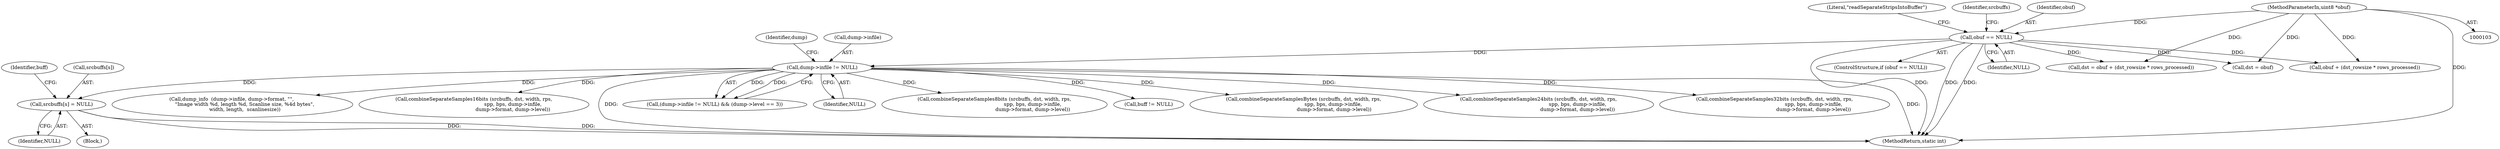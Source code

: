 digraph "0_libtiff_43c0b81a818640429317c80fea1e66771e85024b#diff-c8b4b355f9b5c06d585b23138e1c185f_1@array" {
"1000308" [label="(Call,srcbuffs[s] = NULL)"];
"1000250" [label="(Call,dump->infile != NULL)"];
"1000158" [label="(Call,obuf == NULL)"];
"1000105" [label="(MethodParameterIn,uint8 *obuf)"];
"1000249" [label="(Call,(dump->infile != NULL) && (dump->level == 3))"];
"1000307" [label="(Block,)"];
"1000479" [label="(Call,combineSeparateSamples8bits (srcbuffs, dst, width, rps,\n                                                 spp, bps, dump->infile,\n                                                 dump->format, dump->level))"];
"1000625" [label="(Call,buff != NULL)"];
"1000312" [label="(Identifier,NULL)"];
"1000632" [label="(MethodReturn,static int)"];
"1000308" [label="(Call,srcbuffs[s] = NULL)"];
"1000163" [label="(Literal,\"readSeparateStripsIntoBuffer\")"];
"1000157" [label="(ControlStructure,if (obuf == NULL))"];
"1000438" [label="(Call,obuf + (dst_rowsize * rows_processed))"];
"1000251" [label="(Call,dump->infile)"];
"1000451" [label="(Call,combineSeparateSamplesBytes (srcbuffs, dst, width, rps,\n                                       spp, bps, dump->infile, \n                                       dump->format, dump->level))"];
"1000527" [label="(Call,combineSeparateSamples24bits (srcbuffs, dst, width, rps,\n                                                  spp, bps, dump->infile,\n                                                  dump->format, dump->level))"];
"1000555" [label="(Call,combineSeparateSamples32bits (srcbuffs, dst, width, rps,\n                                                  spp, bps, dump->infile,\n                                                  dump->format, dump->level))"];
"1000254" [label="(Identifier,NULL)"];
"1000168" [label="(Identifier,srcbuffs)"];
"1000257" [label="(Identifier,dump)"];
"1000159" [label="(Identifier,obuf)"];
"1000158" [label="(Call,obuf == NULL)"];
"1000261" [label="(Call,dump_info  (dump->infile, dump->format, \"\", \n                \"Image width %d, length %d, Scanline size, %4d bytes\",\n                width, length,  scanlinesize))"];
"1000245" [label="(Call,dst = obuf)"];
"1000250" [label="(Call,dump->infile != NULL)"];
"1000160" [label="(Identifier,NULL)"];
"1000436" [label="(Call,dst = obuf + (dst_rowsize * rows_processed))"];
"1000309" [label="(Call,srcbuffs[s])"];
"1000314" [label="(Identifier,buff)"];
"1000105" [label="(MethodParameterIn,uint8 *obuf)"];
"1000503" [label="(Call,combineSeparateSamples16bits (srcbuffs, dst, width, rps,\n                                                  spp, bps, dump->infile,\n                                                  dump->format, dump->level))"];
"1000308" -> "1000307"  [label="AST: "];
"1000308" -> "1000312"  [label="CFG: "];
"1000309" -> "1000308"  [label="AST: "];
"1000312" -> "1000308"  [label="AST: "];
"1000314" -> "1000308"  [label="CFG: "];
"1000308" -> "1000632"  [label="DDG: "];
"1000308" -> "1000632"  [label="DDG: "];
"1000250" -> "1000308"  [label="DDG: "];
"1000250" -> "1000249"  [label="AST: "];
"1000250" -> "1000254"  [label="CFG: "];
"1000251" -> "1000250"  [label="AST: "];
"1000254" -> "1000250"  [label="AST: "];
"1000257" -> "1000250"  [label="CFG: "];
"1000249" -> "1000250"  [label="CFG: "];
"1000250" -> "1000632"  [label="DDG: "];
"1000250" -> "1000632"  [label="DDG: "];
"1000250" -> "1000249"  [label="DDG: "];
"1000250" -> "1000249"  [label="DDG: "];
"1000158" -> "1000250"  [label="DDG: "];
"1000250" -> "1000261"  [label="DDG: "];
"1000250" -> "1000451"  [label="DDG: "];
"1000250" -> "1000479"  [label="DDG: "];
"1000250" -> "1000503"  [label="DDG: "];
"1000250" -> "1000527"  [label="DDG: "];
"1000250" -> "1000555"  [label="DDG: "];
"1000250" -> "1000625"  [label="DDG: "];
"1000158" -> "1000157"  [label="AST: "];
"1000158" -> "1000160"  [label="CFG: "];
"1000159" -> "1000158"  [label="AST: "];
"1000160" -> "1000158"  [label="AST: "];
"1000163" -> "1000158"  [label="CFG: "];
"1000168" -> "1000158"  [label="CFG: "];
"1000158" -> "1000632"  [label="DDG: "];
"1000158" -> "1000632"  [label="DDG: "];
"1000158" -> "1000632"  [label="DDG: "];
"1000105" -> "1000158"  [label="DDG: "];
"1000158" -> "1000245"  [label="DDG: "];
"1000158" -> "1000436"  [label="DDG: "];
"1000158" -> "1000438"  [label="DDG: "];
"1000105" -> "1000103"  [label="AST: "];
"1000105" -> "1000632"  [label="DDG: "];
"1000105" -> "1000245"  [label="DDG: "];
"1000105" -> "1000436"  [label="DDG: "];
"1000105" -> "1000438"  [label="DDG: "];
}
